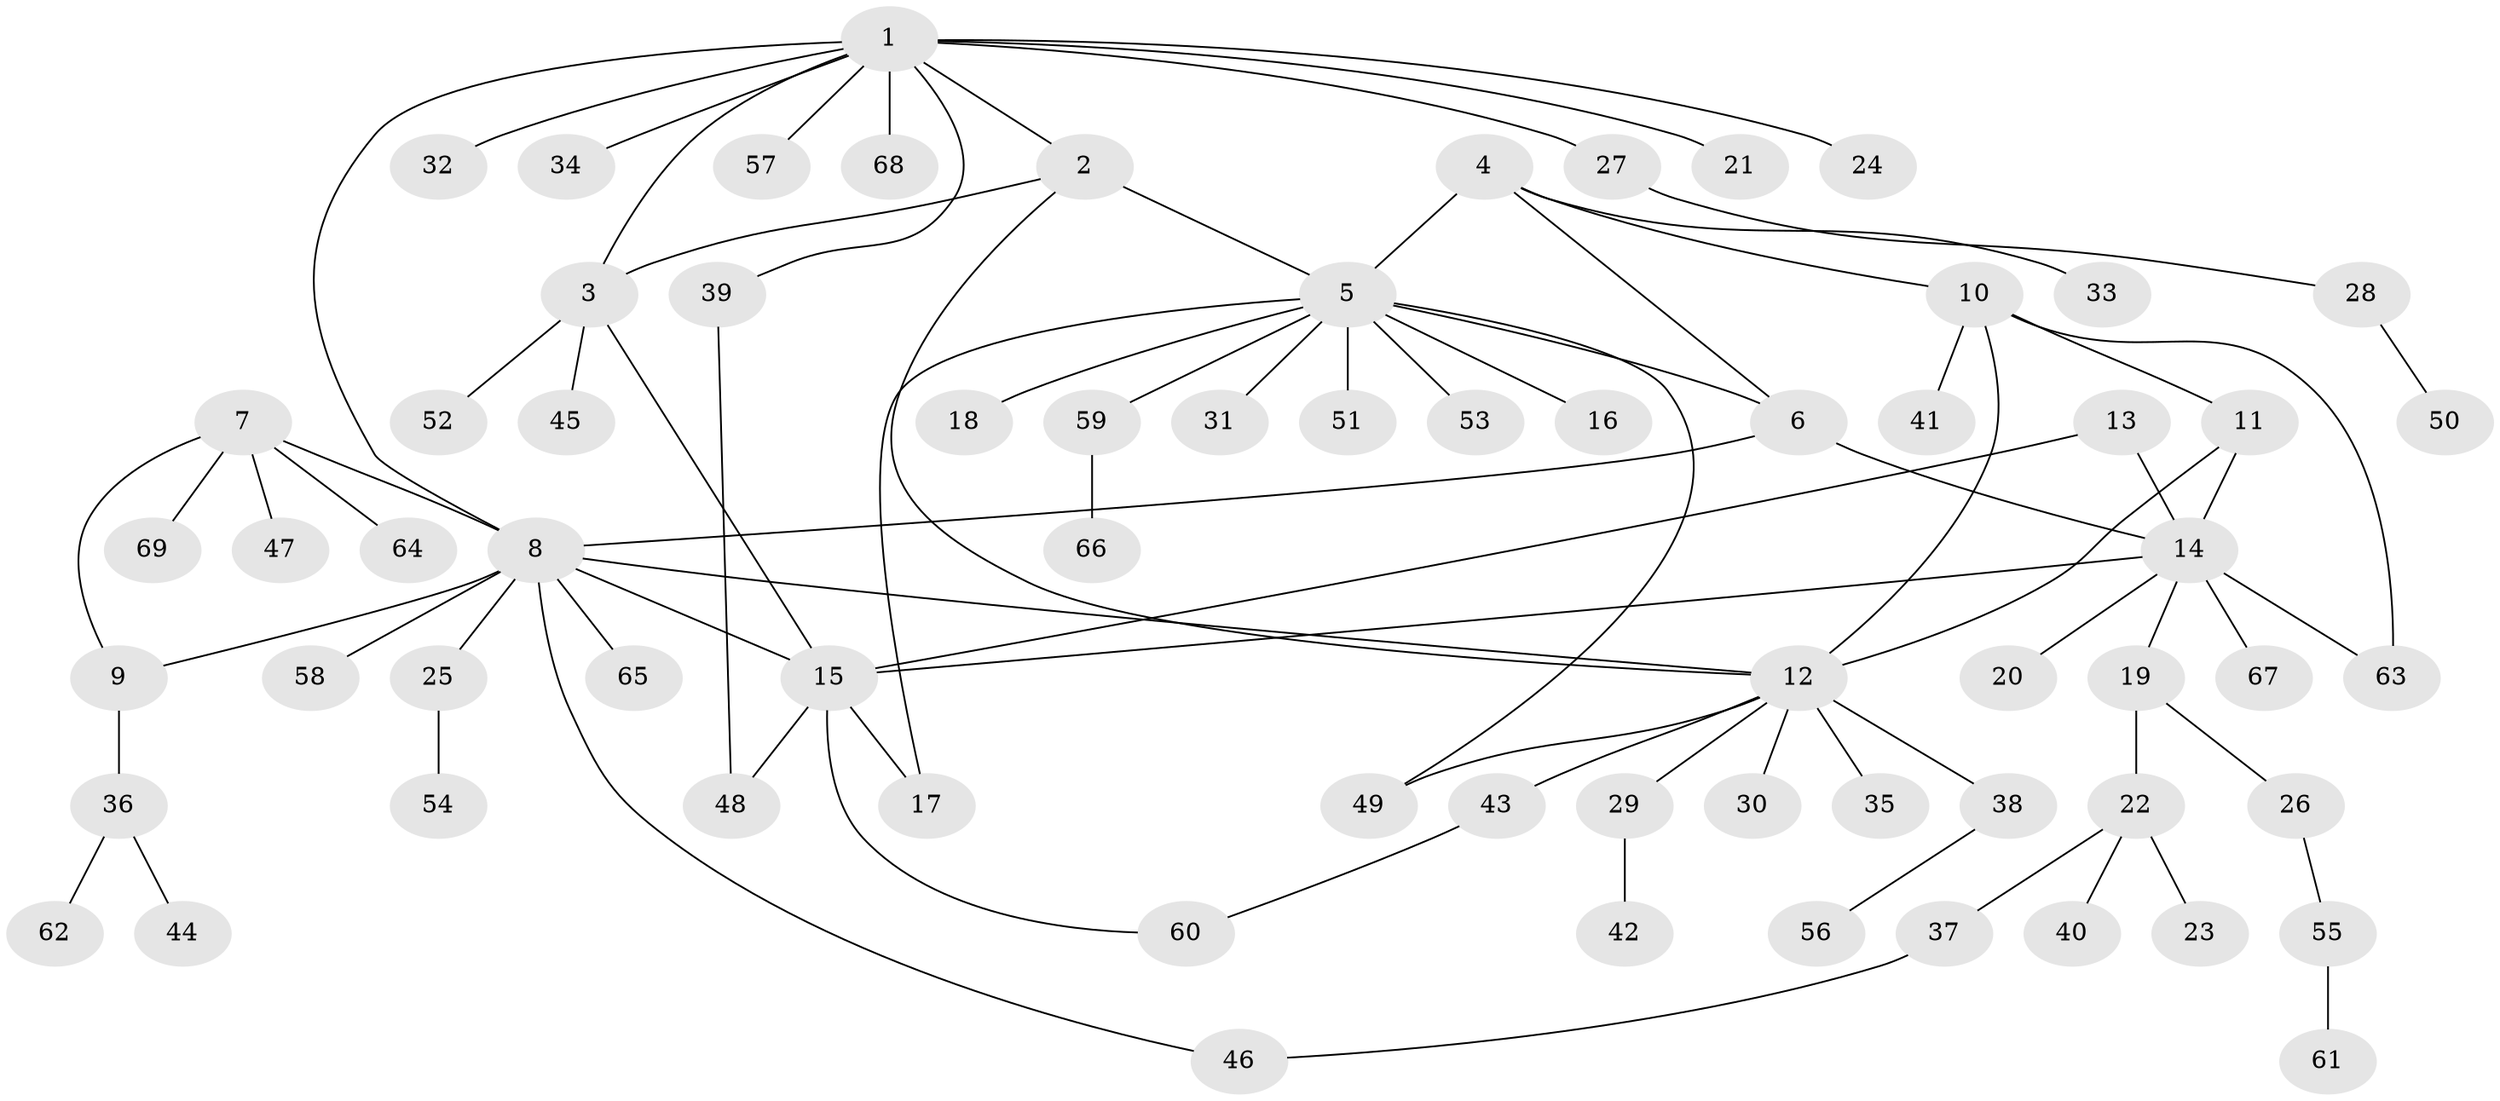 // Generated by graph-tools (version 1.1) at 2025/15/03/09/25 04:15:44]
// undirected, 69 vertices, 85 edges
graph export_dot {
graph [start="1"]
  node [color=gray90,style=filled];
  1;
  2;
  3;
  4;
  5;
  6;
  7;
  8;
  9;
  10;
  11;
  12;
  13;
  14;
  15;
  16;
  17;
  18;
  19;
  20;
  21;
  22;
  23;
  24;
  25;
  26;
  27;
  28;
  29;
  30;
  31;
  32;
  33;
  34;
  35;
  36;
  37;
  38;
  39;
  40;
  41;
  42;
  43;
  44;
  45;
  46;
  47;
  48;
  49;
  50;
  51;
  52;
  53;
  54;
  55;
  56;
  57;
  58;
  59;
  60;
  61;
  62;
  63;
  64;
  65;
  66;
  67;
  68;
  69;
  1 -- 2;
  1 -- 3;
  1 -- 8;
  1 -- 21;
  1 -- 24;
  1 -- 27;
  1 -- 32;
  1 -- 34;
  1 -- 39;
  1 -- 57;
  1 -- 68;
  2 -- 3;
  2 -- 5;
  2 -- 12;
  3 -- 15;
  3 -- 45;
  3 -- 52;
  4 -- 5;
  4 -- 6;
  4 -- 10;
  4 -- 33;
  5 -- 6;
  5 -- 16;
  5 -- 17;
  5 -- 18;
  5 -- 31;
  5 -- 49;
  5 -- 51;
  5 -- 53;
  5 -- 59;
  6 -- 8;
  6 -- 14;
  7 -- 8;
  7 -- 9;
  7 -- 47;
  7 -- 64;
  7 -- 69;
  8 -- 9;
  8 -- 12;
  8 -- 15;
  8 -- 25;
  8 -- 46;
  8 -- 58;
  8 -- 65;
  9 -- 36;
  10 -- 11;
  10 -- 12;
  10 -- 41;
  10 -- 63;
  11 -- 12;
  11 -- 14;
  12 -- 29;
  12 -- 30;
  12 -- 35;
  12 -- 38;
  12 -- 43;
  12 -- 49;
  13 -- 14;
  13 -- 15;
  14 -- 15;
  14 -- 19;
  14 -- 20;
  14 -- 63;
  14 -- 67;
  15 -- 17;
  15 -- 48;
  15 -- 60;
  19 -- 22;
  19 -- 26;
  22 -- 23;
  22 -- 37;
  22 -- 40;
  25 -- 54;
  26 -- 55;
  27 -- 28;
  28 -- 50;
  29 -- 42;
  36 -- 44;
  36 -- 62;
  37 -- 46;
  38 -- 56;
  39 -- 48;
  43 -- 60;
  55 -- 61;
  59 -- 66;
}
